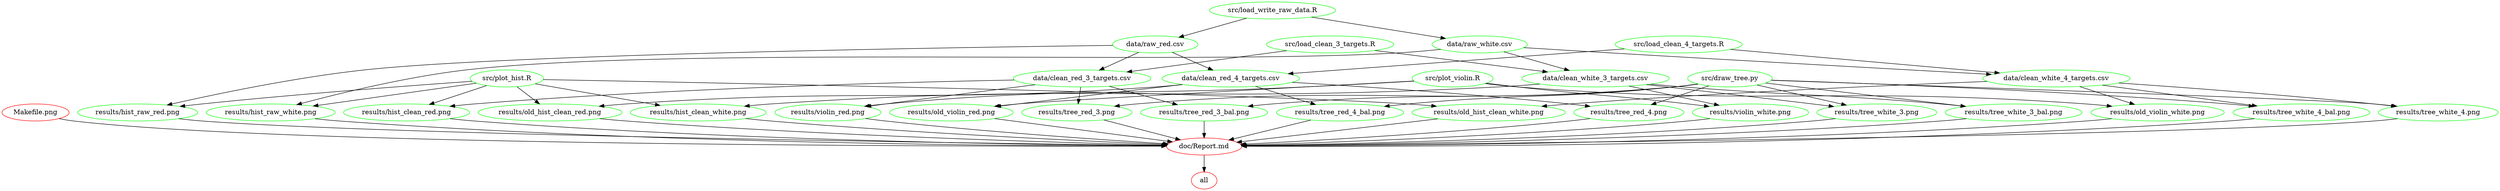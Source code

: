 digraph G {
n34[label="Makefile.png", color="red"];
n2[label="all", color="red"];
n6[label="data/clean_red_3_targets.csv", color="green"];
n14[label="data/clean_red_4_targets.csv", color="green"];
n11[label="data/clean_white_3_targets.csv", color="green"];
n17[label="data/clean_white_4_targets.csv", color="green"];
n8[label="data/raw_red.csv", color="green"];
n12[label="data/raw_white.csv", color="green"];
n3[label="doc/Report.md", color="red"];
n23[label="results/hist_clean_red.png", color="green"];
n24[label="results/hist_clean_white.png", color="green"];
n18[label="results/hist_raw_red.png", color="green"];
n20[label="results/hist_raw_white.png", color="green"];
n21[label="results/old_hist_clean_red.png", color="green"];
n22[label="results/old_hist_clean_white.png", color="green"];
n13[label="results/old_violin_red.png", color="green"];
n16[label="results/old_violin_white.png", color="green"];
n30[label="results/tree_red_3.png", color="green"];
n31[label="results/tree_red_3_bal.png", color="green"];
n25[label="results/tree_red_4.png", color="green"];
n27[label="results/tree_red_4_bal.png", color="green"];
n32[label="results/tree_white_3.png", color="green"];
n33[label="results/tree_white_3_bal.png", color="green"];
n28[label="results/tree_white_4.png", color="green"];
n29[label="results/tree_white_4_bal.png", color="green"];
n4[label="results/violin_red.png", color="green"];
n10[label="results/violin_white.png", color="green"];
n26[label="src/draw_tree.py", color="green"];
n7[label="src/load_clean_3_targets.R", color="green"];
n15[label="src/load_clean_4_targets.R", color="green"];
n9[label="src/load_write_raw_data.R", color="green"];
n19[label="src/plot_hist.R", color="green"];
n5[label="src/plot_violin.R", color="green"];
n3 -> n2 ; 
n8 -> n6 ; 
n7 -> n6 ; 
n8 -> n14 ; 
n15 -> n14 ; 
n12 -> n11 ; 
n7 -> n11 ; 
n12 -> n17 ; 
n15 -> n17 ; 
n9 -> n8 ; 
n9 -> n12 ; 
n34 -> n3 ; 
n23 -> n3 ; 
n24 -> n3 ; 
n18 -> n3 ; 
n20 -> n3 ; 
n21 -> n3 ; 
n22 -> n3 ; 
n13 -> n3 ; 
n16 -> n3 ; 
n30 -> n3 ; 
n31 -> n3 ; 
n25 -> n3 ; 
n27 -> n3 ; 
n32 -> n3 ; 
n33 -> n3 ; 
n28 -> n3 ; 
n29 -> n3 ; 
n4 -> n3 ; 
n10 -> n3 ; 
n6 -> n23 ; 
n19 -> n23 ; 
n11 -> n24 ; 
n19 -> n24 ; 
n8 -> n18 ; 
n19 -> n18 ; 
n12 -> n20 ; 
n19 -> n20 ; 
n14 -> n21 ; 
n19 -> n21 ; 
n17 -> n22 ; 
n19 -> n22 ; 
n14 -> n13 ; 
n5 -> n13 ; 
n17 -> n16 ; 
n5 -> n16 ; 
n6 -> n30 ; 
n26 -> n30 ; 
n6 -> n31 ; 
n26 -> n31 ; 
n14 -> n25 ; 
n26 -> n25 ; 
n14 -> n27 ; 
n26 -> n27 ; 
n11 -> n32 ; 
n26 -> n32 ; 
n11 -> n33 ; 
n26 -> n33 ; 
n17 -> n28 ; 
n26 -> n28 ; 
n17 -> n29 ; 
n26 -> n29 ; 
n6 -> n4 ; 
n5 -> n4 ; 
n11 -> n10 ; 
n5 -> n10 ; 
}
